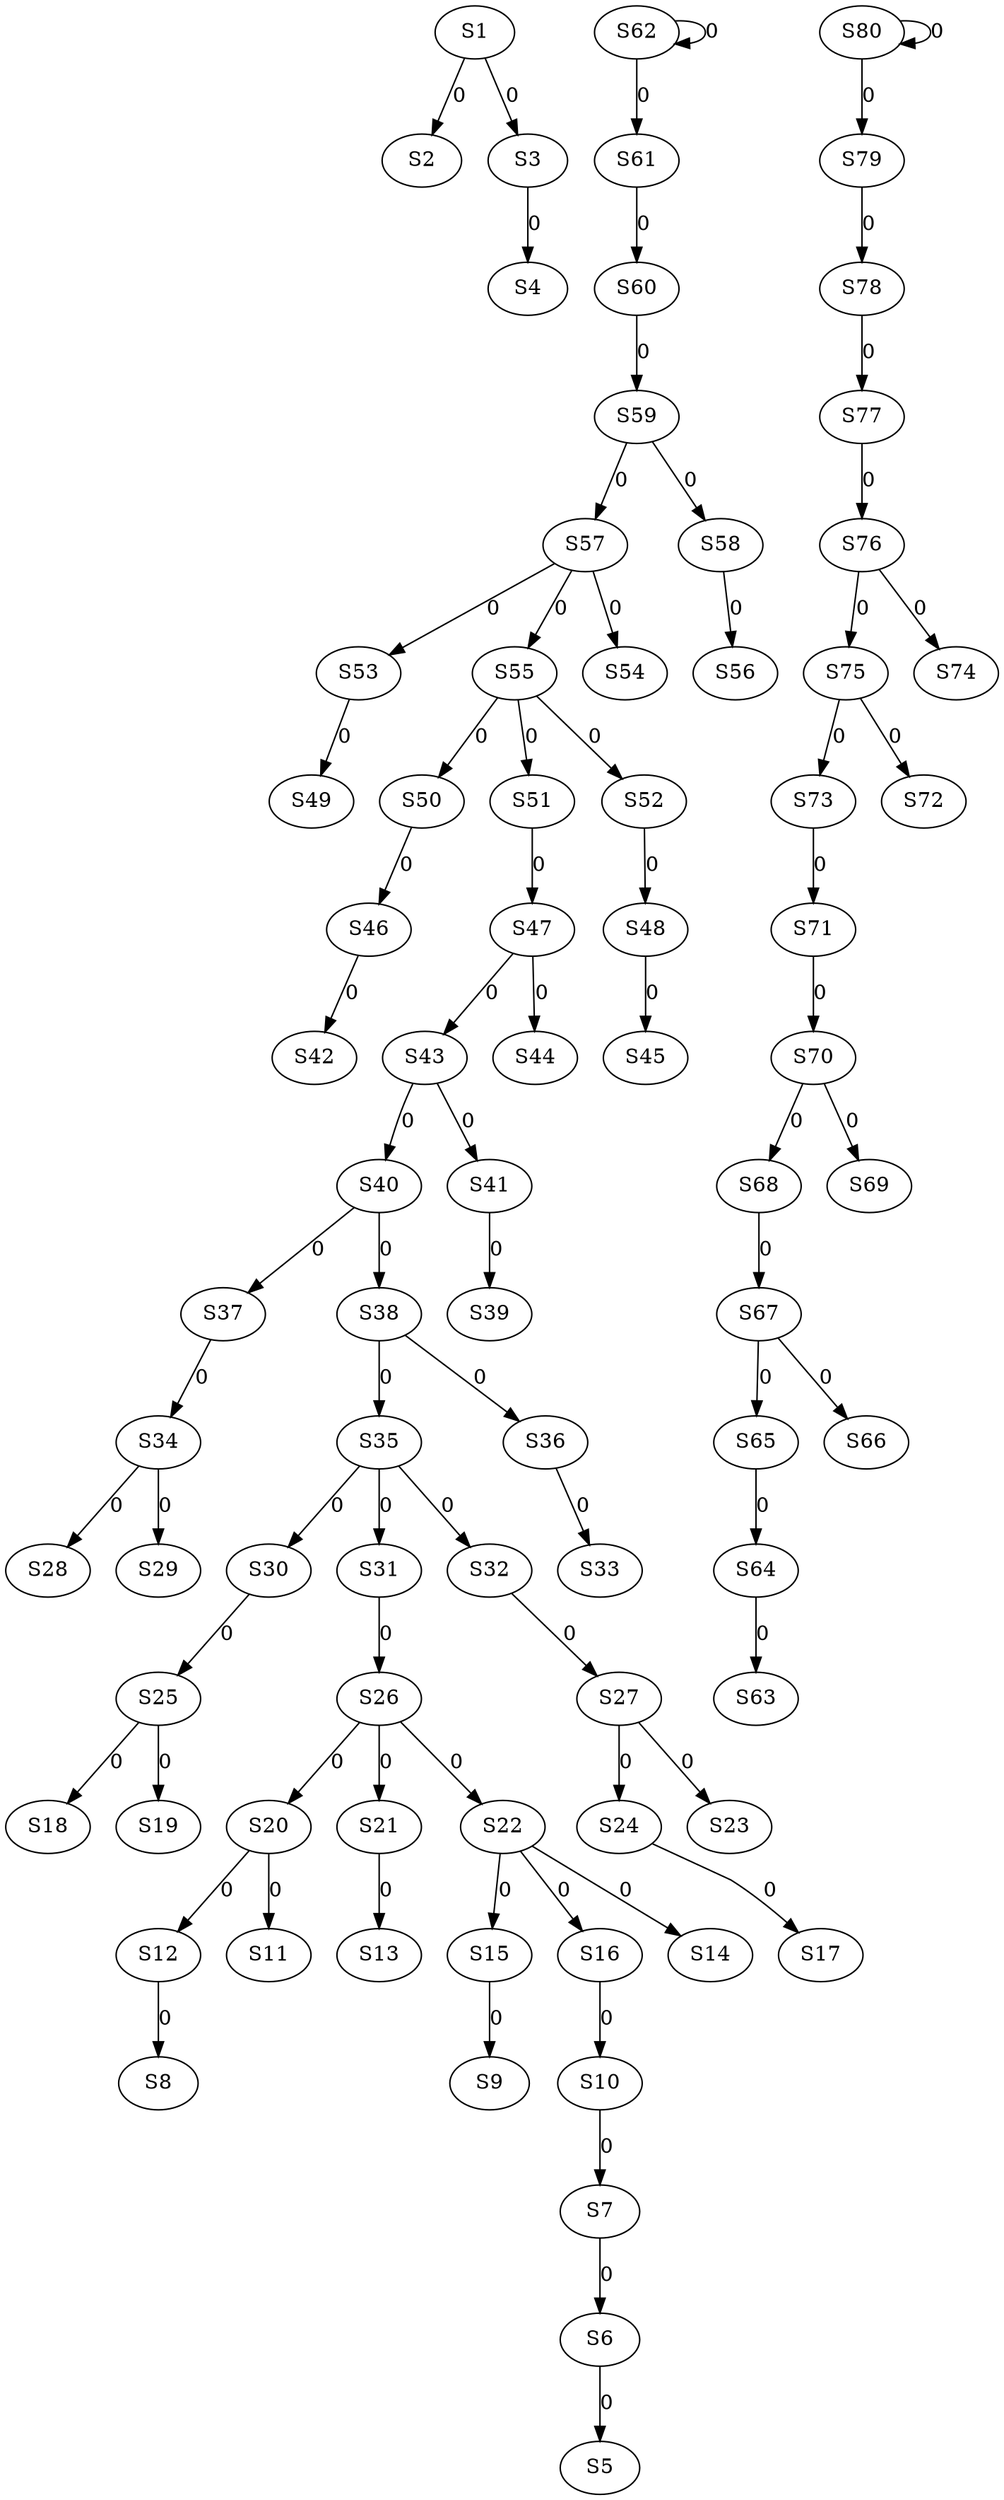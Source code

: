 strict digraph {
	S1 -> S2 [ label = 0 ];
	S1 -> S3 [ label = 0 ];
	S3 -> S4 [ label = 0 ];
	S6 -> S5 [ label = 0 ];
	S7 -> S6 [ label = 0 ];
	S10 -> S7 [ label = 0 ];
	S12 -> S8 [ label = 0 ];
	S15 -> S9 [ label = 0 ];
	S16 -> S10 [ label = 0 ];
	S20 -> S11 [ label = 0 ];
	S20 -> S12 [ label = 0 ];
	S21 -> S13 [ label = 0 ];
	S22 -> S14 [ label = 0 ];
	S22 -> S15 [ label = 0 ];
	S22 -> S16 [ label = 0 ];
	S24 -> S17 [ label = 0 ];
	S25 -> S18 [ label = 0 ];
	S25 -> S19 [ label = 0 ];
	S26 -> S20 [ label = 0 ];
	S26 -> S21 [ label = 0 ];
	S26 -> S22 [ label = 0 ];
	S27 -> S23 [ label = 0 ];
	S27 -> S24 [ label = 0 ];
	S30 -> S25 [ label = 0 ];
	S31 -> S26 [ label = 0 ];
	S32 -> S27 [ label = 0 ];
	S34 -> S28 [ label = 0 ];
	S34 -> S29 [ label = 0 ];
	S35 -> S30 [ label = 0 ];
	S35 -> S31 [ label = 0 ];
	S35 -> S32 [ label = 0 ];
	S36 -> S33 [ label = 0 ];
	S37 -> S34 [ label = 0 ];
	S38 -> S35 [ label = 0 ];
	S38 -> S36 [ label = 0 ];
	S40 -> S37 [ label = 0 ];
	S40 -> S38 [ label = 0 ];
	S41 -> S39 [ label = 0 ];
	S43 -> S40 [ label = 0 ];
	S43 -> S41 [ label = 0 ];
	S46 -> S42 [ label = 0 ];
	S47 -> S43 [ label = 0 ];
	S47 -> S44 [ label = 0 ];
	S48 -> S45 [ label = 0 ];
	S50 -> S46 [ label = 0 ];
	S51 -> S47 [ label = 0 ];
	S52 -> S48 [ label = 0 ];
	S53 -> S49 [ label = 0 ];
	S55 -> S50 [ label = 0 ];
	S55 -> S51 [ label = 0 ];
	S55 -> S52 [ label = 0 ];
	S57 -> S53 [ label = 0 ];
	S57 -> S54 [ label = 0 ];
	S57 -> S55 [ label = 0 ];
	S58 -> S56 [ label = 0 ];
	S59 -> S57 [ label = 0 ];
	S59 -> S58 [ label = 0 ];
	S60 -> S59 [ label = 0 ];
	S61 -> S60 [ label = 0 ];
	S62 -> S61 [ label = 0 ];
	S62 -> S62 [ label = 0 ];
	S64 -> S63 [ label = 0 ];
	S65 -> S64 [ label = 0 ];
	S67 -> S65 [ label = 0 ];
	S67 -> S66 [ label = 0 ];
	S68 -> S67 [ label = 0 ];
	S70 -> S68 [ label = 0 ];
	S70 -> S69 [ label = 0 ];
	S71 -> S70 [ label = 0 ];
	S73 -> S71 [ label = 0 ];
	S75 -> S72 [ label = 0 ];
	S75 -> S73 [ label = 0 ];
	S76 -> S74 [ label = 0 ];
	S76 -> S75 [ label = 0 ];
	S77 -> S76 [ label = 0 ];
	S78 -> S77 [ label = 0 ];
	S79 -> S78 [ label = 0 ];
	S80 -> S79 [ label = 0 ];
	S80 -> S80 [ label = 0 ];
}